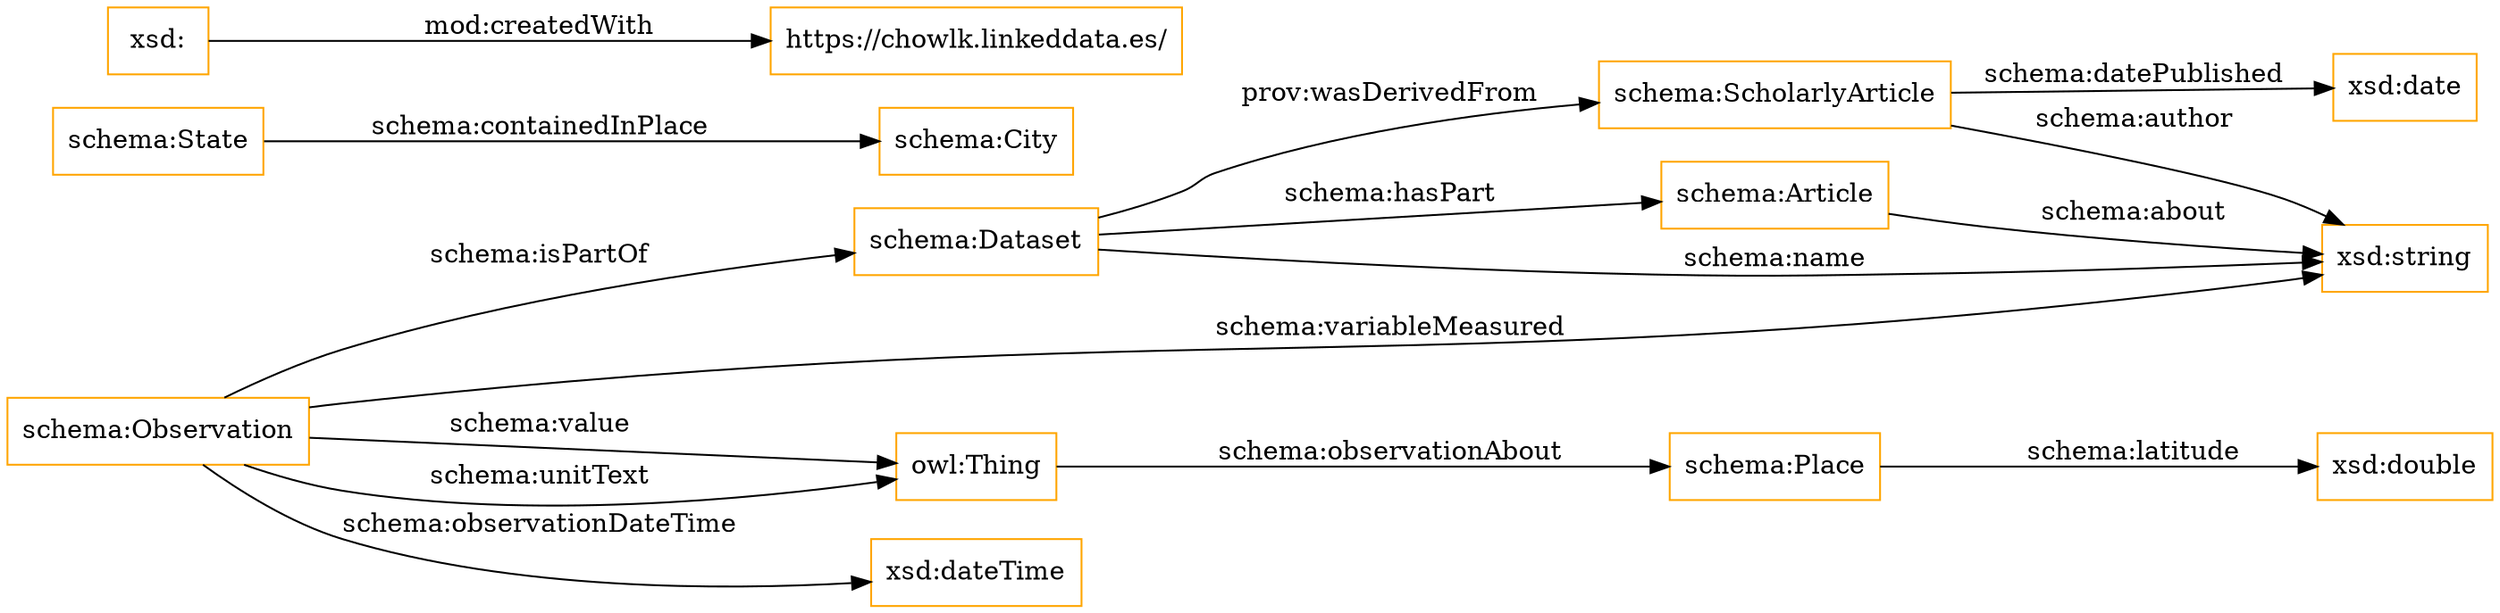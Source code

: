 digraph ar2dtool_diagram { 
rankdir=LR;
size="1501"
node [shape = rectangle, color="orange"]; "schema:Observation" "schema:Dataset" "schema:ScholarlyArticle" "schema:Place" "schema:State" "schema:City" "schema:Article" ; /*classes style*/
	"xsd:" -> "https://chowlk.linkeddata.es/" [ label = "mod:createdWith" ];
	"schema:ScholarlyArticle" -> "xsd:date" [ label = "schema:datePublished" ];
	"schema:Observation" -> "xsd:string" [ label = "schema:variableMeasured" ];
	"schema:Dataset" -> "schema:Article" [ label = "schema:hasPart" ];
	"schema:State" -> "schema:City" [ label = "schema:containedInPlace" ];
	"schema:Observation" -> "owl:Thing" [ label = "schema:value" ];
	"schema:Observation" -> "schema:Dataset" [ label = "schema:isPartOf" ];
	"owl:Thing" -> "schema:Place" [ label = "schema:observationAbout" ];
	"schema:Place" -> "xsd:double" [ label = "schema:latitude" ];
	"schema:Dataset" -> "xsd:string" [ label = "schema:name" ];
	"schema:Observation" -> "xsd:dateTime" [ label = "schema:observationDateTime" ];
	"schema:Dataset" -> "schema:ScholarlyArticle" [ label = "prov:wasDerivedFrom" ];
	"schema:Observation" -> "owl:Thing" [ label = "schema:unitText" ];
	"schema:ScholarlyArticle" -> "xsd:string" [ label = "schema:author" ];
	"schema:Article" -> "xsd:string" [ label = "schema:about" ];

}
